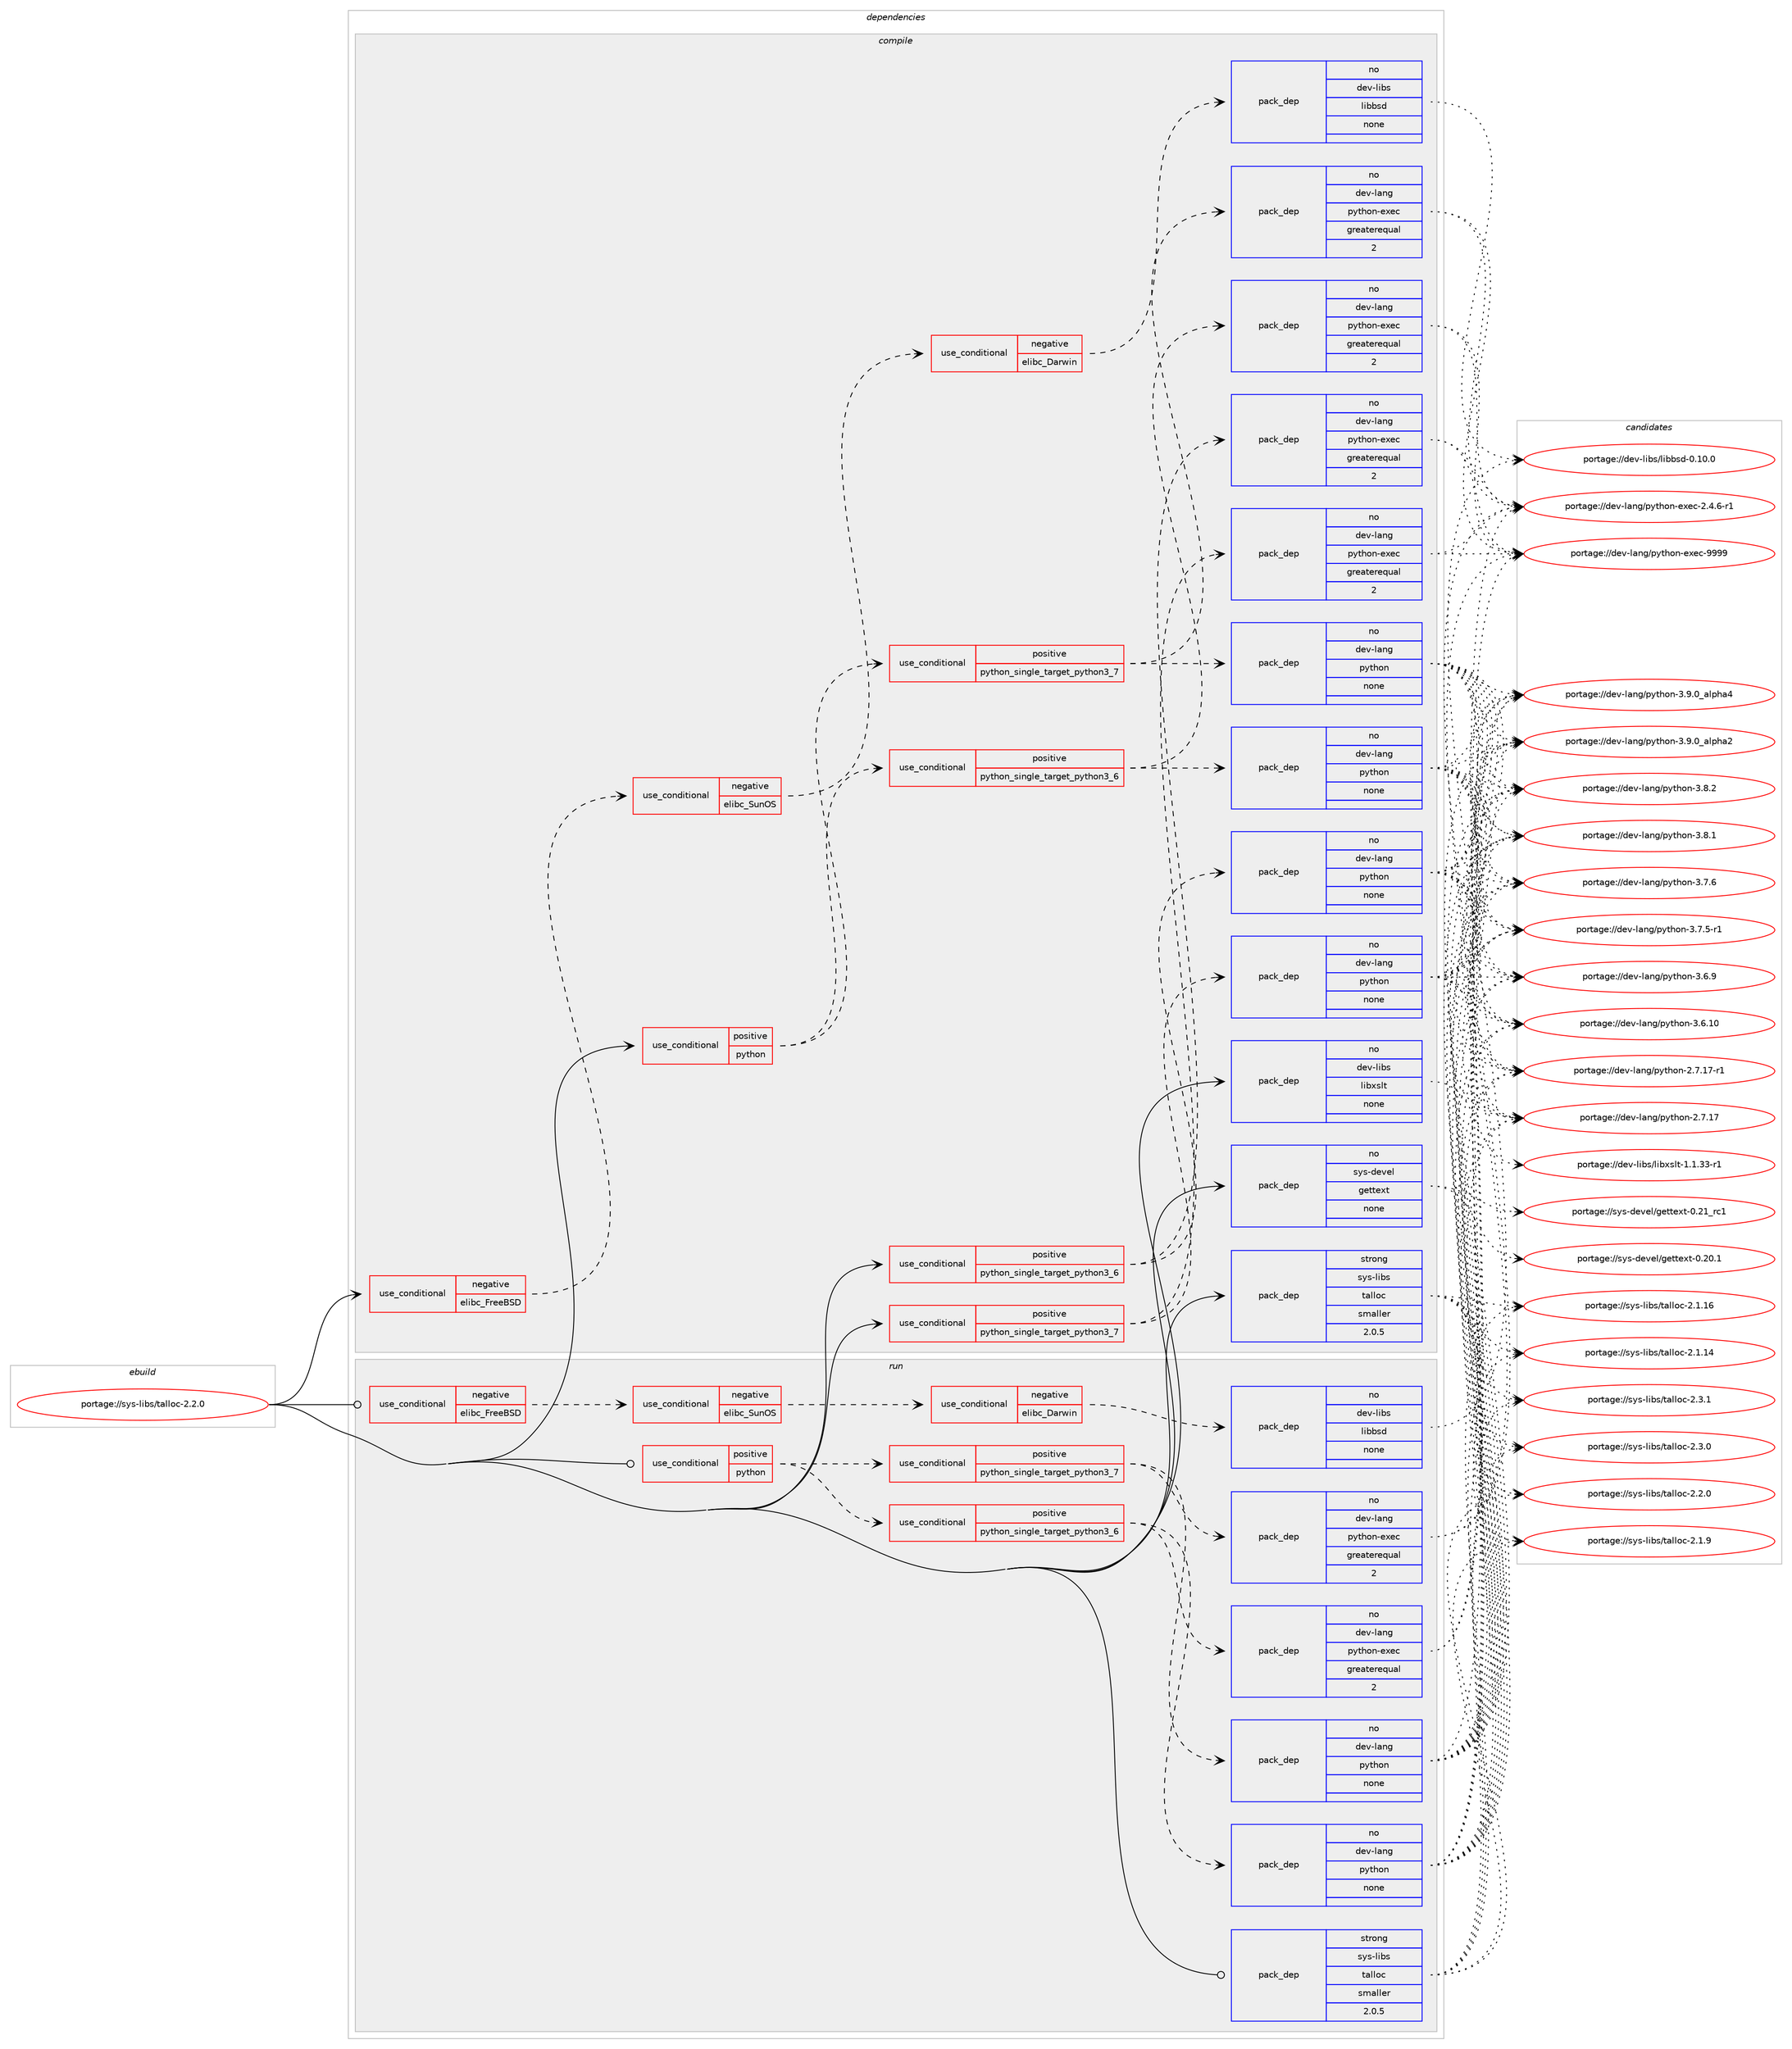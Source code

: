 digraph prolog {

# *************
# Graph options
# *************

newrank=true;
concentrate=true;
compound=true;
graph [rankdir=LR,fontname=Helvetica,fontsize=10,ranksep=1.5];#, ranksep=2.5, nodesep=0.2];
edge  [arrowhead=vee];
node  [fontname=Helvetica,fontsize=10];

# **********
# The ebuild
# **********

subgraph cluster_leftcol {
color=gray;
label=<<i>ebuild</i>>;
id [label="portage://sys-libs/talloc-2.2.0", color=red, width=4, href="../sys-libs/talloc-2.2.0.svg"];
}

# ****************
# The dependencies
# ****************

subgraph cluster_midcol {
color=gray;
label=<<i>dependencies</i>>;
subgraph cluster_compile {
fillcolor="#eeeeee";
style=filled;
label=<<i>compile</i>>;
subgraph cond4192 {
dependency25468 [label=<<TABLE BORDER="0" CELLBORDER="1" CELLSPACING="0" CELLPADDING="4"><TR><TD ROWSPAN="3" CELLPADDING="10">use_conditional</TD></TR><TR><TD>negative</TD></TR><TR><TD>elibc_FreeBSD</TD></TR></TABLE>>, shape=none, color=red];
subgraph cond4193 {
dependency25469 [label=<<TABLE BORDER="0" CELLBORDER="1" CELLSPACING="0" CELLPADDING="4"><TR><TD ROWSPAN="3" CELLPADDING="10">use_conditional</TD></TR><TR><TD>negative</TD></TR><TR><TD>elibc_SunOS</TD></TR></TABLE>>, shape=none, color=red];
subgraph cond4194 {
dependency25470 [label=<<TABLE BORDER="0" CELLBORDER="1" CELLSPACING="0" CELLPADDING="4"><TR><TD ROWSPAN="3" CELLPADDING="10">use_conditional</TD></TR><TR><TD>negative</TD></TR><TR><TD>elibc_Darwin</TD></TR></TABLE>>, shape=none, color=red];
subgraph pack20608 {
dependency25471 [label=<<TABLE BORDER="0" CELLBORDER="1" CELLSPACING="0" CELLPADDING="4" WIDTH="220"><TR><TD ROWSPAN="6" CELLPADDING="30">pack_dep</TD></TR><TR><TD WIDTH="110">no</TD></TR><TR><TD>dev-libs</TD></TR><TR><TD>libbsd</TD></TR><TR><TD>none</TD></TR><TR><TD></TD></TR></TABLE>>, shape=none, color=blue];
}
dependency25470:e -> dependency25471:w [weight=20,style="dashed",arrowhead="vee"];
}
dependency25469:e -> dependency25470:w [weight=20,style="dashed",arrowhead="vee"];
}
dependency25468:e -> dependency25469:w [weight=20,style="dashed",arrowhead="vee"];
}
id:e -> dependency25468:w [weight=20,style="solid",arrowhead="vee"];
subgraph cond4195 {
dependency25472 [label=<<TABLE BORDER="0" CELLBORDER="1" CELLSPACING="0" CELLPADDING="4"><TR><TD ROWSPAN="3" CELLPADDING="10">use_conditional</TD></TR><TR><TD>positive</TD></TR><TR><TD>python</TD></TR></TABLE>>, shape=none, color=red];
subgraph cond4196 {
dependency25473 [label=<<TABLE BORDER="0" CELLBORDER="1" CELLSPACING="0" CELLPADDING="4"><TR><TD ROWSPAN="3" CELLPADDING="10">use_conditional</TD></TR><TR><TD>positive</TD></TR><TR><TD>python_single_target_python3_6</TD></TR></TABLE>>, shape=none, color=red];
subgraph pack20609 {
dependency25474 [label=<<TABLE BORDER="0" CELLBORDER="1" CELLSPACING="0" CELLPADDING="4" WIDTH="220"><TR><TD ROWSPAN="6" CELLPADDING="30">pack_dep</TD></TR><TR><TD WIDTH="110">no</TD></TR><TR><TD>dev-lang</TD></TR><TR><TD>python</TD></TR><TR><TD>none</TD></TR><TR><TD></TD></TR></TABLE>>, shape=none, color=blue];
}
dependency25473:e -> dependency25474:w [weight=20,style="dashed",arrowhead="vee"];
subgraph pack20610 {
dependency25475 [label=<<TABLE BORDER="0" CELLBORDER="1" CELLSPACING="0" CELLPADDING="4" WIDTH="220"><TR><TD ROWSPAN="6" CELLPADDING="30">pack_dep</TD></TR><TR><TD WIDTH="110">no</TD></TR><TR><TD>dev-lang</TD></TR><TR><TD>python-exec</TD></TR><TR><TD>greaterequal</TD></TR><TR><TD>2</TD></TR></TABLE>>, shape=none, color=blue];
}
dependency25473:e -> dependency25475:w [weight=20,style="dashed",arrowhead="vee"];
}
dependency25472:e -> dependency25473:w [weight=20,style="dashed",arrowhead="vee"];
subgraph cond4197 {
dependency25476 [label=<<TABLE BORDER="0" CELLBORDER="1" CELLSPACING="0" CELLPADDING="4"><TR><TD ROWSPAN="3" CELLPADDING="10">use_conditional</TD></TR><TR><TD>positive</TD></TR><TR><TD>python_single_target_python3_7</TD></TR></TABLE>>, shape=none, color=red];
subgraph pack20611 {
dependency25477 [label=<<TABLE BORDER="0" CELLBORDER="1" CELLSPACING="0" CELLPADDING="4" WIDTH="220"><TR><TD ROWSPAN="6" CELLPADDING="30">pack_dep</TD></TR><TR><TD WIDTH="110">no</TD></TR><TR><TD>dev-lang</TD></TR><TR><TD>python</TD></TR><TR><TD>none</TD></TR><TR><TD></TD></TR></TABLE>>, shape=none, color=blue];
}
dependency25476:e -> dependency25477:w [weight=20,style="dashed",arrowhead="vee"];
subgraph pack20612 {
dependency25478 [label=<<TABLE BORDER="0" CELLBORDER="1" CELLSPACING="0" CELLPADDING="4" WIDTH="220"><TR><TD ROWSPAN="6" CELLPADDING="30">pack_dep</TD></TR><TR><TD WIDTH="110">no</TD></TR><TR><TD>dev-lang</TD></TR><TR><TD>python-exec</TD></TR><TR><TD>greaterequal</TD></TR><TR><TD>2</TD></TR></TABLE>>, shape=none, color=blue];
}
dependency25476:e -> dependency25478:w [weight=20,style="dashed",arrowhead="vee"];
}
dependency25472:e -> dependency25476:w [weight=20,style="dashed",arrowhead="vee"];
}
id:e -> dependency25472:w [weight=20,style="solid",arrowhead="vee"];
subgraph cond4198 {
dependency25479 [label=<<TABLE BORDER="0" CELLBORDER="1" CELLSPACING="0" CELLPADDING="4"><TR><TD ROWSPAN="3" CELLPADDING="10">use_conditional</TD></TR><TR><TD>positive</TD></TR><TR><TD>python_single_target_python3_6</TD></TR></TABLE>>, shape=none, color=red];
subgraph pack20613 {
dependency25480 [label=<<TABLE BORDER="0" CELLBORDER="1" CELLSPACING="0" CELLPADDING="4" WIDTH="220"><TR><TD ROWSPAN="6" CELLPADDING="30">pack_dep</TD></TR><TR><TD WIDTH="110">no</TD></TR><TR><TD>dev-lang</TD></TR><TR><TD>python</TD></TR><TR><TD>none</TD></TR><TR><TD></TD></TR></TABLE>>, shape=none, color=blue];
}
dependency25479:e -> dependency25480:w [weight=20,style="dashed",arrowhead="vee"];
subgraph pack20614 {
dependency25481 [label=<<TABLE BORDER="0" CELLBORDER="1" CELLSPACING="0" CELLPADDING="4" WIDTH="220"><TR><TD ROWSPAN="6" CELLPADDING="30">pack_dep</TD></TR><TR><TD WIDTH="110">no</TD></TR><TR><TD>dev-lang</TD></TR><TR><TD>python-exec</TD></TR><TR><TD>greaterequal</TD></TR><TR><TD>2</TD></TR></TABLE>>, shape=none, color=blue];
}
dependency25479:e -> dependency25481:w [weight=20,style="dashed",arrowhead="vee"];
}
id:e -> dependency25479:w [weight=20,style="solid",arrowhead="vee"];
subgraph cond4199 {
dependency25482 [label=<<TABLE BORDER="0" CELLBORDER="1" CELLSPACING="0" CELLPADDING="4"><TR><TD ROWSPAN="3" CELLPADDING="10">use_conditional</TD></TR><TR><TD>positive</TD></TR><TR><TD>python_single_target_python3_7</TD></TR></TABLE>>, shape=none, color=red];
subgraph pack20615 {
dependency25483 [label=<<TABLE BORDER="0" CELLBORDER="1" CELLSPACING="0" CELLPADDING="4" WIDTH="220"><TR><TD ROWSPAN="6" CELLPADDING="30">pack_dep</TD></TR><TR><TD WIDTH="110">no</TD></TR><TR><TD>dev-lang</TD></TR><TR><TD>python</TD></TR><TR><TD>none</TD></TR><TR><TD></TD></TR></TABLE>>, shape=none, color=blue];
}
dependency25482:e -> dependency25483:w [weight=20,style="dashed",arrowhead="vee"];
subgraph pack20616 {
dependency25484 [label=<<TABLE BORDER="0" CELLBORDER="1" CELLSPACING="0" CELLPADDING="4" WIDTH="220"><TR><TD ROWSPAN="6" CELLPADDING="30">pack_dep</TD></TR><TR><TD WIDTH="110">no</TD></TR><TR><TD>dev-lang</TD></TR><TR><TD>python-exec</TD></TR><TR><TD>greaterequal</TD></TR><TR><TD>2</TD></TR></TABLE>>, shape=none, color=blue];
}
dependency25482:e -> dependency25484:w [weight=20,style="dashed",arrowhead="vee"];
}
id:e -> dependency25482:w [weight=20,style="solid",arrowhead="vee"];
subgraph pack20617 {
dependency25485 [label=<<TABLE BORDER="0" CELLBORDER="1" CELLSPACING="0" CELLPADDING="4" WIDTH="220"><TR><TD ROWSPAN="6" CELLPADDING="30">pack_dep</TD></TR><TR><TD WIDTH="110">no</TD></TR><TR><TD>dev-libs</TD></TR><TR><TD>libxslt</TD></TR><TR><TD>none</TD></TR><TR><TD></TD></TR></TABLE>>, shape=none, color=blue];
}
id:e -> dependency25485:w [weight=20,style="solid",arrowhead="vee"];
subgraph pack20618 {
dependency25486 [label=<<TABLE BORDER="0" CELLBORDER="1" CELLSPACING="0" CELLPADDING="4" WIDTH="220"><TR><TD ROWSPAN="6" CELLPADDING="30">pack_dep</TD></TR><TR><TD WIDTH="110">no</TD></TR><TR><TD>sys-devel</TD></TR><TR><TD>gettext</TD></TR><TR><TD>none</TD></TR><TR><TD></TD></TR></TABLE>>, shape=none, color=blue];
}
id:e -> dependency25486:w [weight=20,style="solid",arrowhead="vee"];
subgraph pack20619 {
dependency25487 [label=<<TABLE BORDER="0" CELLBORDER="1" CELLSPACING="0" CELLPADDING="4" WIDTH="220"><TR><TD ROWSPAN="6" CELLPADDING="30">pack_dep</TD></TR><TR><TD WIDTH="110">strong</TD></TR><TR><TD>sys-libs</TD></TR><TR><TD>talloc</TD></TR><TR><TD>smaller</TD></TR><TR><TD>2.0.5</TD></TR></TABLE>>, shape=none, color=blue];
}
id:e -> dependency25487:w [weight=20,style="solid",arrowhead="vee"];
}
subgraph cluster_compileandrun {
fillcolor="#eeeeee";
style=filled;
label=<<i>compile and run</i>>;
}
subgraph cluster_run {
fillcolor="#eeeeee";
style=filled;
label=<<i>run</i>>;
subgraph cond4200 {
dependency25488 [label=<<TABLE BORDER="0" CELLBORDER="1" CELLSPACING="0" CELLPADDING="4"><TR><TD ROWSPAN="3" CELLPADDING="10">use_conditional</TD></TR><TR><TD>negative</TD></TR><TR><TD>elibc_FreeBSD</TD></TR></TABLE>>, shape=none, color=red];
subgraph cond4201 {
dependency25489 [label=<<TABLE BORDER="0" CELLBORDER="1" CELLSPACING="0" CELLPADDING="4"><TR><TD ROWSPAN="3" CELLPADDING="10">use_conditional</TD></TR><TR><TD>negative</TD></TR><TR><TD>elibc_SunOS</TD></TR></TABLE>>, shape=none, color=red];
subgraph cond4202 {
dependency25490 [label=<<TABLE BORDER="0" CELLBORDER="1" CELLSPACING="0" CELLPADDING="4"><TR><TD ROWSPAN="3" CELLPADDING="10">use_conditional</TD></TR><TR><TD>negative</TD></TR><TR><TD>elibc_Darwin</TD></TR></TABLE>>, shape=none, color=red];
subgraph pack20620 {
dependency25491 [label=<<TABLE BORDER="0" CELLBORDER="1" CELLSPACING="0" CELLPADDING="4" WIDTH="220"><TR><TD ROWSPAN="6" CELLPADDING="30">pack_dep</TD></TR><TR><TD WIDTH="110">no</TD></TR><TR><TD>dev-libs</TD></TR><TR><TD>libbsd</TD></TR><TR><TD>none</TD></TR><TR><TD></TD></TR></TABLE>>, shape=none, color=blue];
}
dependency25490:e -> dependency25491:w [weight=20,style="dashed",arrowhead="vee"];
}
dependency25489:e -> dependency25490:w [weight=20,style="dashed",arrowhead="vee"];
}
dependency25488:e -> dependency25489:w [weight=20,style="dashed",arrowhead="vee"];
}
id:e -> dependency25488:w [weight=20,style="solid",arrowhead="odot"];
subgraph cond4203 {
dependency25492 [label=<<TABLE BORDER="0" CELLBORDER="1" CELLSPACING="0" CELLPADDING="4"><TR><TD ROWSPAN="3" CELLPADDING="10">use_conditional</TD></TR><TR><TD>positive</TD></TR><TR><TD>python</TD></TR></TABLE>>, shape=none, color=red];
subgraph cond4204 {
dependency25493 [label=<<TABLE BORDER="0" CELLBORDER="1" CELLSPACING="0" CELLPADDING="4"><TR><TD ROWSPAN="3" CELLPADDING="10">use_conditional</TD></TR><TR><TD>positive</TD></TR><TR><TD>python_single_target_python3_6</TD></TR></TABLE>>, shape=none, color=red];
subgraph pack20621 {
dependency25494 [label=<<TABLE BORDER="0" CELLBORDER="1" CELLSPACING="0" CELLPADDING="4" WIDTH="220"><TR><TD ROWSPAN="6" CELLPADDING="30">pack_dep</TD></TR><TR><TD WIDTH="110">no</TD></TR><TR><TD>dev-lang</TD></TR><TR><TD>python</TD></TR><TR><TD>none</TD></TR><TR><TD></TD></TR></TABLE>>, shape=none, color=blue];
}
dependency25493:e -> dependency25494:w [weight=20,style="dashed",arrowhead="vee"];
subgraph pack20622 {
dependency25495 [label=<<TABLE BORDER="0" CELLBORDER="1" CELLSPACING="0" CELLPADDING="4" WIDTH="220"><TR><TD ROWSPAN="6" CELLPADDING="30">pack_dep</TD></TR><TR><TD WIDTH="110">no</TD></TR><TR><TD>dev-lang</TD></TR><TR><TD>python-exec</TD></TR><TR><TD>greaterequal</TD></TR><TR><TD>2</TD></TR></TABLE>>, shape=none, color=blue];
}
dependency25493:e -> dependency25495:w [weight=20,style="dashed",arrowhead="vee"];
}
dependency25492:e -> dependency25493:w [weight=20,style="dashed",arrowhead="vee"];
subgraph cond4205 {
dependency25496 [label=<<TABLE BORDER="0" CELLBORDER="1" CELLSPACING="0" CELLPADDING="4"><TR><TD ROWSPAN="3" CELLPADDING="10">use_conditional</TD></TR><TR><TD>positive</TD></TR><TR><TD>python_single_target_python3_7</TD></TR></TABLE>>, shape=none, color=red];
subgraph pack20623 {
dependency25497 [label=<<TABLE BORDER="0" CELLBORDER="1" CELLSPACING="0" CELLPADDING="4" WIDTH="220"><TR><TD ROWSPAN="6" CELLPADDING="30">pack_dep</TD></TR><TR><TD WIDTH="110">no</TD></TR><TR><TD>dev-lang</TD></TR><TR><TD>python</TD></TR><TR><TD>none</TD></TR><TR><TD></TD></TR></TABLE>>, shape=none, color=blue];
}
dependency25496:e -> dependency25497:w [weight=20,style="dashed",arrowhead="vee"];
subgraph pack20624 {
dependency25498 [label=<<TABLE BORDER="0" CELLBORDER="1" CELLSPACING="0" CELLPADDING="4" WIDTH="220"><TR><TD ROWSPAN="6" CELLPADDING="30">pack_dep</TD></TR><TR><TD WIDTH="110">no</TD></TR><TR><TD>dev-lang</TD></TR><TR><TD>python-exec</TD></TR><TR><TD>greaterequal</TD></TR><TR><TD>2</TD></TR></TABLE>>, shape=none, color=blue];
}
dependency25496:e -> dependency25498:w [weight=20,style="dashed",arrowhead="vee"];
}
dependency25492:e -> dependency25496:w [weight=20,style="dashed",arrowhead="vee"];
}
id:e -> dependency25492:w [weight=20,style="solid",arrowhead="odot"];
subgraph pack20625 {
dependency25499 [label=<<TABLE BORDER="0" CELLBORDER="1" CELLSPACING="0" CELLPADDING="4" WIDTH="220"><TR><TD ROWSPAN="6" CELLPADDING="30">pack_dep</TD></TR><TR><TD WIDTH="110">strong</TD></TR><TR><TD>sys-libs</TD></TR><TR><TD>talloc</TD></TR><TR><TD>smaller</TD></TR><TR><TD>2.0.5</TD></TR></TABLE>>, shape=none, color=blue];
}
id:e -> dependency25499:w [weight=20,style="solid",arrowhead="odot"];
}
}

# **************
# The candidates
# **************

subgraph cluster_choices {
rank=same;
color=gray;
label=<<i>candidates</i>>;

subgraph choice20608 {
color=black;
nodesep=1;
choice100101118451081059811547108105989811510045484649484648 [label="portage://dev-libs/libbsd-0.10.0", color=red, width=4,href="../dev-libs/libbsd-0.10.0.svg"];
dependency25471:e -> choice100101118451081059811547108105989811510045484649484648:w [style=dotted,weight="100"];
}
subgraph choice20609 {
color=black;
nodesep=1;
choice10010111845108971101034711212111610411111045514657464895971081121049752 [label="portage://dev-lang/python-3.9.0_alpha4", color=red, width=4,href="../dev-lang/python-3.9.0_alpha4.svg"];
choice10010111845108971101034711212111610411111045514657464895971081121049750 [label="portage://dev-lang/python-3.9.0_alpha2", color=red, width=4,href="../dev-lang/python-3.9.0_alpha2.svg"];
choice100101118451089711010347112121116104111110455146564650 [label="portage://dev-lang/python-3.8.2", color=red, width=4,href="../dev-lang/python-3.8.2.svg"];
choice100101118451089711010347112121116104111110455146564649 [label="portage://dev-lang/python-3.8.1", color=red, width=4,href="../dev-lang/python-3.8.1.svg"];
choice100101118451089711010347112121116104111110455146554654 [label="portage://dev-lang/python-3.7.6", color=red, width=4,href="../dev-lang/python-3.7.6.svg"];
choice1001011184510897110103471121211161041111104551465546534511449 [label="portage://dev-lang/python-3.7.5-r1", color=red, width=4,href="../dev-lang/python-3.7.5-r1.svg"];
choice100101118451089711010347112121116104111110455146544657 [label="portage://dev-lang/python-3.6.9", color=red, width=4,href="../dev-lang/python-3.6.9.svg"];
choice10010111845108971101034711212111610411111045514654464948 [label="portage://dev-lang/python-3.6.10", color=red, width=4,href="../dev-lang/python-3.6.10.svg"];
choice100101118451089711010347112121116104111110455046554649554511449 [label="portage://dev-lang/python-2.7.17-r1", color=red, width=4,href="../dev-lang/python-2.7.17-r1.svg"];
choice10010111845108971101034711212111610411111045504655464955 [label="portage://dev-lang/python-2.7.17", color=red, width=4,href="../dev-lang/python-2.7.17.svg"];
dependency25474:e -> choice10010111845108971101034711212111610411111045514657464895971081121049752:w [style=dotted,weight="100"];
dependency25474:e -> choice10010111845108971101034711212111610411111045514657464895971081121049750:w [style=dotted,weight="100"];
dependency25474:e -> choice100101118451089711010347112121116104111110455146564650:w [style=dotted,weight="100"];
dependency25474:e -> choice100101118451089711010347112121116104111110455146564649:w [style=dotted,weight="100"];
dependency25474:e -> choice100101118451089711010347112121116104111110455146554654:w [style=dotted,weight="100"];
dependency25474:e -> choice1001011184510897110103471121211161041111104551465546534511449:w [style=dotted,weight="100"];
dependency25474:e -> choice100101118451089711010347112121116104111110455146544657:w [style=dotted,weight="100"];
dependency25474:e -> choice10010111845108971101034711212111610411111045514654464948:w [style=dotted,weight="100"];
dependency25474:e -> choice100101118451089711010347112121116104111110455046554649554511449:w [style=dotted,weight="100"];
dependency25474:e -> choice10010111845108971101034711212111610411111045504655464955:w [style=dotted,weight="100"];
}
subgraph choice20610 {
color=black;
nodesep=1;
choice10010111845108971101034711212111610411111045101120101994557575757 [label="portage://dev-lang/python-exec-9999", color=red, width=4,href="../dev-lang/python-exec-9999.svg"];
choice10010111845108971101034711212111610411111045101120101994550465246544511449 [label="portage://dev-lang/python-exec-2.4.6-r1", color=red, width=4,href="../dev-lang/python-exec-2.4.6-r1.svg"];
dependency25475:e -> choice10010111845108971101034711212111610411111045101120101994557575757:w [style=dotted,weight="100"];
dependency25475:e -> choice10010111845108971101034711212111610411111045101120101994550465246544511449:w [style=dotted,weight="100"];
}
subgraph choice20611 {
color=black;
nodesep=1;
choice10010111845108971101034711212111610411111045514657464895971081121049752 [label="portage://dev-lang/python-3.9.0_alpha4", color=red, width=4,href="../dev-lang/python-3.9.0_alpha4.svg"];
choice10010111845108971101034711212111610411111045514657464895971081121049750 [label="portage://dev-lang/python-3.9.0_alpha2", color=red, width=4,href="../dev-lang/python-3.9.0_alpha2.svg"];
choice100101118451089711010347112121116104111110455146564650 [label="portage://dev-lang/python-3.8.2", color=red, width=4,href="../dev-lang/python-3.8.2.svg"];
choice100101118451089711010347112121116104111110455146564649 [label="portage://dev-lang/python-3.8.1", color=red, width=4,href="../dev-lang/python-3.8.1.svg"];
choice100101118451089711010347112121116104111110455146554654 [label="portage://dev-lang/python-3.7.6", color=red, width=4,href="../dev-lang/python-3.7.6.svg"];
choice1001011184510897110103471121211161041111104551465546534511449 [label="portage://dev-lang/python-3.7.5-r1", color=red, width=4,href="../dev-lang/python-3.7.5-r1.svg"];
choice100101118451089711010347112121116104111110455146544657 [label="portage://dev-lang/python-3.6.9", color=red, width=4,href="../dev-lang/python-3.6.9.svg"];
choice10010111845108971101034711212111610411111045514654464948 [label="portage://dev-lang/python-3.6.10", color=red, width=4,href="../dev-lang/python-3.6.10.svg"];
choice100101118451089711010347112121116104111110455046554649554511449 [label="portage://dev-lang/python-2.7.17-r1", color=red, width=4,href="../dev-lang/python-2.7.17-r1.svg"];
choice10010111845108971101034711212111610411111045504655464955 [label="portage://dev-lang/python-2.7.17", color=red, width=4,href="../dev-lang/python-2.7.17.svg"];
dependency25477:e -> choice10010111845108971101034711212111610411111045514657464895971081121049752:w [style=dotted,weight="100"];
dependency25477:e -> choice10010111845108971101034711212111610411111045514657464895971081121049750:w [style=dotted,weight="100"];
dependency25477:e -> choice100101118451089711010347112121116104111110455146564650:w [style=dotted,weight="100"];
dependency25477:e -> choice100101118451089711010347112121116104111110455146564649:w [style=dotted,weight="100"];
dependency25477:e -> choice100101118451089711010347112121116104111110455146554654:w [style=dotted,weight="100"];
dependency25477:e -> choice1001011184510897110103471121211161041111104551465546534511449:w [style=dotted,weight="100"];
dependency25477:e -> choice100101118451089711010347112121116104111110455146544657:w [style=dotted,weight="100"];
dependency25477:e -> choice10010111845108971101034711212111610411111045514654464948:w [style=dotted,weight="100"];
dependency25477:e -> choice100101118451089711010347112121116104111110455046554649554511449:w [style=dotted,weight="100"];
dependency25477:e -> choice10010111845108971101034711212111610411111045504655464955:w [style=dotted,weight="100"];
}
subgraph choice20612 {
color=black;
nodesep=1;
choice10010111845108971101034711212111610411111045101120101994557575757 [label="portage://dev-lang/python-exec-9999", color=red, width=4,href="../dev-lang/python-exec-9999.svg"];
choice10010111845108971101034711212111610411111045101120101994550465246544511449 [label="portage://dev-lang/python-exec-2.4.6-r1", color=red, width=4,href="../dev-lang/python-exec-2.4.6-r1.svg"];
dependency25478:e -> choice10010111845108971101034711212111610411111045101120101994557575757:w [style=dotted,weight="100"];
dependency25478:e -> choice10010111845108971101034711212111610411111045101120101994550465246544511449:w [style=dotted,weight="100"];
}
subgraph choice20613 {
color=black;
nodesep=1;
choice10010111845108971101034711212111610411111045514657464895971081121049752 [label="portage://dev-lang/python-3.9.0_alpha4", color=red, width=4,href="../dev-lang/python-3.9.0_alpha4.svg"];
choice10010111845108971101034711212111610411111045514657464895971081121049750 [label="portage://dev-lang/python-3.9.0_alpha2", color=red, width=4,href="../dev-lang/python-3.9.0_alpha2.svg"];
choice100101118451089711010347112121116104111110455146564650 [label="portage://dev-lang/python-3.8.2", color=red, width=4,href="../dev-lang/python-3.8.2.svg"];
choice100101118451089711010347112121116104111110455146564649 [label="portage://dev-lang/python-3.8.1", color=red, width=4,href="../dev-lang/python-3.8.1.svg"];
choice100101118451089711010347112121116104111110455146554654 [label="portage://dev-lang/python-3.7.6", color=red, width=4,href="../dev-lang/python-3.7.6.svg"];
choice1001011184510897110103471121211161041111104551465546534511449 [label="portage://dev-lang/python-3.7.5-r1", color=red, width=4,href="../dev-lang/python-3.7.5-r1.svg"];
choice100101118451089711010347112121116104111110455146544657 [label="portage://dev-lang/python-3.6.9", color=red, width=4,href="../dev-lang/python-3.6.9.svg"];
choice10010111845108971101034711212111610411111045514654464948 [label="portage://dev-lang/python-3.6.10", color=red, width=4,href="../dev-lang/python-3.6.10.svg"];
choice100101118451089711010347112121116104111110455046554649554511449 [label="portage://dev-lang/python-2.7.17-r1", color=red, width=4,href="../dev-lang/python-2.7.17-r1.svg"];
choice10010111845108971101034711212111610411111045504655464955 [label="portage://dev-lang/python-2.7.17", color=red, width=4,href="../dev-lang/python-2.7.17.svg"];
dependency25480:e -> choice10010111845108971101034711212111610411111045514657464895971081121049752:w [style=dotted,weight="100"];
dependency25480:e -> choice10010111845108971101034711212111610411111045514657464895971081121049750:w [style=dotted,weight="100"];
dependency25480:e -> choice100101118451089711010347112121116104111110455146564650:w [style=dotted,weight="100"];
dependency25480:e -> choice100101118451089711010347112121116104111110455146564649:w [style=dotted,weight="100"];
dependency25480:e -> choice100101118451089711010347112121116104111110455146554654:w [style=dotted,weight="100"];
dependency25480:e -> choice1001011184510897110103471121211161041111104551465546534511449:w [style=dotted,weight="100"];
dependency25480:e -> choice100101118451089711010347112121116104111110455146544657:w [style=dotted,weight="100"];
dependency25480:e -> choice10010111845108971101034711212111610411111045514654464948:w [style=dotted,weight="100"];
dependency25480:e -> choice100101118451089711010347112121116104111110455046554649554511449:w [style=dotted,weight="100"];
dependency25480:e -> choice10010111845108971101034711212111610411111045504655464955:w [style=dotted,weight="100"];
}
subgraph choice20614 {
color=black;
nodesep=1;
choice10010111845108971101034711212111610411111045101120101994557575757 [label="portage://dev-lang/python-exec-9999", color=red, width=4,href="../dev-lang/python-exec-9999.svg"];
choice10010111845108971101034711212111610411111045101120101994550465246544511449 [label="portage://dev-lang/python-exec-2.4.6-r1", color=red, width=4,href="../dev-lang/python-exec-2.4.6-r1.svg"];
dependency25481:e -> choice10010111845108971101034711212111610411111045101120101994557575757:w [style=dotted,weight="100"];
dependency25481:e -> choice10010111845108971101034711212111610411111045101120101994550465246544511449:w [style=dotted,weight="100"];
}
subgraph choice20615 {
color=black;
nodesep=1;
choice10010111845108971101034711212111610411111045514657464895971081121049752 [label="portage://dev-lang/python-3.9.0_alpha4", color=red, width=4,href="../dev-lang/python-3.9.0_alpha4.svg"];
choice10010111845108971101034711212111610411111045514657464895971081121049750 [label="portage://dev-lang/python-3.9.0_alpha2", color=red, width=4,href="../dev-lang/python-3.9.0_alpha2.svg"];
choice100101118451089711010347112121116104111110455146564650 [label="portage://dev-lang/python-3.8.2", color=red, width=4,href="../dev-lang/python-3.8.2.svg"];
choice100101118451089711010347112121116104111110455146564649 [label="portage://dev-lang/python-3.8.1", color=red, width=4,href="../dev-lang/python-3.8.1.svg"];
choice100101118451089711010347112121116104111110455146554654 [label="portage://dev-lang/python-3.7.6", color=red, width=4,href="../dev-lang/python-3.7.6.svg"];
choice1001011184510897110103471121211161041111104551465546534511449 [label="portage://dev-lang/python-3.7.5-r1", color=red, width=4,href="../dev-lang/python-3.7.5-r1.svg"];
choice100101118451089711010347112121116104111110455146544657 [label="portage://dev-lang/python-3.6.9", color=red, width=4,href="../dev-lang/python-3.6.9.svg"];
choice10010111845108971101034711212111610411111045514654464948 [label="portage://dev-lang/python-3.6.10", color=red, width=4,href="../dev-lang/python-3.6.10.svg"];
choice100101118451089711010347112121116104111110455046554649554511449 [label="portage://dev-lang/python-2.7.17-r1", color=red, width=4,href="../dev-lang/python-2.7.17-r1.svg"];
choice10010111845108971101034711212111610411111045504655464955 [label="portage://dev-lang/python-2.7.17", color=red, width=4,href="../dev-lang/python-2.7.17.svg"];
dependency25483:e -> choice10010111845108971101034711212111610411111045514657464895971081121049752:w [style=dotted,weight="100"];
dependency25483:e -> choice10010111845108971101034711212111610411111045514657464895971081121049750:w [style=dotted,weight="100"];
dependency25483:e -> choice100101118451089711010347112121116104111110455146564650:w [style=dotted,weight="100"];
dependency25483:e -> choice100101118451089711010347112121116104111110455146564649:w [style=dotted,weight="100"];
dependency25483:e -> choice100101118451089711010347112121116104111110455146554654:w [style=dotted,weight="100"];
dependency25483:e -> choice1001011184510897110103471121211161041111104551465546534511449:w [style=dotted,weight="100"];
dependency25483:e -> choice100101118451089711010347112121116104111110455146544657:w [style=dotted,weight="100"];
dependency25483:e -> choice10010111845108971101034711212111610411111045514654464948:w [style=dotted,weight="100"];
dependency25483:e -> choice100101118451089711010347112121116104111110455046554649554511449:w [style=dotted,weight="100"];
dependency25483:e -> choice10010111845108971101034711212111610411111045504655464955:w [style=dotted,weight="100"];
}
subgraph choice20616 {
color=black;
nodesep=1;
choice10010111845108971101034711212111610411111045101120101994557575757 [label="portage://dev-lang/python-exec-9999", color=red, width=4,href="../dev-lang/python-exec-9999.svg"];
choice10010111845108971101034711212111610411111045101120101994550465246544511449 [label="portage://dev-lang/python-exec-2.4.6-r1", color=red, width=4,href="../dev-lang/python-exec-2.4.6-r1.svg"];
dependency25484:e -> choice10010111845108971101034711212111610411111045101120101994557575757:w [style=dotted,weight="100"];
dependency25484:e -> choice10010111845108971101034711212111610411111045101120101994550465246544511449:w [style=dotted,weight="100"];
}
subgraph choice20617 {
color=black;
nodesep=1;
choice10010111845108105981154710810598120115108116454946494651514511449 [label="portage://dev-libs/libxslt-1.1.33-r1", color=red, width=4,href="../dev-libs/libxslt-1.1.33-r1.svg"];
dependency25485:e -> choice10010111845108105981154710810598120115108116454946494651514511449:w [style=dotted,weight="100"];
}
subgraph choice20618 {
color=black;
nodesep=1;
choice11512111545100101118101108471031011161161011201164548465049951149949 [label="portage://sys-devel/gettext-0.21_rc1", color=red, width=4,href="../sys-devel/gettext-0.21_rc1.svg"];
choice115121115451001011181011084710310111611610112011645484650484649 [label="portage://sys-devel/gettext-0.20.1", color=red, width=4,href="../sys-devel/gettext-0.20.1.svg"];
dependency25486:e -> choice11512111545100101118101108471031011161161011201164548465049951149949:w [style=dotted,weight="100"];
dependency25486:e -> choice115121115451001011181011084710310111611610112011645484650484649:w [style=dotted,weight="100"];
}
subgraph choice20619 {
color=black;
nodesep=1;
choice1151211154510810598115471169710810811199455046514649 [label="portage://sys-libs/talloc-2.3.1", color=red, width=4,href="../sys-libs/talloc-2.3.1.svg"];
choice1151211154510810598115471169710810811199455046514648 [label="portage://sys-libs/talloc-2.3.0", color=red, width=4,href="../sys-libs/talloc-2.3.0.svg"];
choice1151211154510810598115471169710810811199455046504648 [label="portage://sys-libs/talloc-2.2.0", color=red, width=4,href="../sys-libs/talloc-2.2.0.svg"];
choice1151211154510810598115471169710810811199455046494657 [label="portage://sys-libs/talloc-2.1.9", color=red, width=4,href="../sys-libs/talloc-2.1.9.svg"];
choice115121115451081059811547116971081081119945504649464954 [label="portage://sys-libs/talloc-2.1.16", color=red, width=4,href="../sys-libs/talloc-2.1.16.svg"];
choice115121115451081059811547116971081081119945504649464952 [label="portage://sys-libs/talloc-2.1.14", color=red, width=4,href="../sys-libs/talloc-2.1.14.svg"];
dependency25487:e -> choice1151211154510810598115471169710810811199455046514649:w [style=dotted,weight="100"];
dependency25487:e -> choice1151211154510810598115471169710810811199455046514648:w [style=dotted,weight="100"];
dependency25487:e -> choice1151211154510810598115471169710810811199455046504648:w [style=dotted,weight="100"];
dependency25487:e -> choice1151211154510810598115471169710810811199455046494657:w [style=dotted,weight="100"];
dependency25487:e -> choice115121115451081059811547116971081081119945504649464954:w [style=dotted,weight="100"];
dependency25487:e -> choice115121115451081059811547116971081081119945504649464952:w [style=dotted,weight="100"];
}
subgraph choice20620 {
color=black;
nodesep=1;
choice100101118451081059811547108105989811510045484649484648 [label="portage://dev-libs/libbsd-0.10.0", color=red, width=4,href="../dev-libs/libbsd-0.10.0.svg"];
dependency25491:e -> choice100101118451081059811547108105989811510045484649484648:w [style=dotted,weight="100"];
}
subgraph choice20621 {
color=black;
nodesep=1;
choice10010111845108971101034711212111610411111045514657464895971081121049752 [label="portage://dev-lang/python-3.9.0_alpha4", color=red, width=4,href="../dev-lang/python-3.9.0_alpha4.svg"];
choice10010111845108971101034711212111610411111045514657464895971081121049750 [label="portage://dev-lang/python-3.9.0_alpha2", color=red, width=4,href="../dev-lang/python-3.9.0_alpha2.svg"];
choice100101118451089711010347112121116104111110455146564650 [label="portage://dev-lang/python-3.8.2", color=red, width=4,href="../dev-lang/python-3.8.2.svg"];
choice100101118451089711010347112121116104111110455146564649 [label="portage://dev-lang/python-3.8.1", color=red, width=4,href="../dev-lang/python-3.8.1.svg"];
choice100101118451089711010347112121116104111110455146554654 [label="portage://dev-lang/python-3.7.6", color=red, width=4,href="../dev-lang/python-3.7.6.svg"];
choice1001011184510897110103471121211161041111104551465546534511449 [label="portage://dev-lang/python-3.7.5-r1", color=red, width=4,href="../dev-lang/python-3.7.5-r1.svg"];
choice100101118451089711010347112121116104111110455146544657 [label="portage://dev-lang/python-3.6.9", color=red, width=4,href="../dev-lang/python-3.6.9.svg"];
choice10010111845108971101034711212111610411111045514654464948 [label="portage://dev-lang/python-3.6.10", color=red, width=4,href="../dev-lang/python-3.6.10.svg"];
choice100101118451089711010347112121116104111110455046554649554511449 [label="portage://dev-lang/python-2.7.17-r1", color=red, width=4,href="../dev-lang/python-2.7.17-r1.svg"];
choice10010111845108971101034711212111610411111045504655464955 [label="portage://dev-lang/python-2.7.17", color=red, width=4,href="../dev-lang/python-2.7.17.svg"];
dependency25494:e -> choice10010111845108971101034711212111610411111045514657464895971081121049752:w [style=dotted,weight="100"];
dependency25494:e -> choice10010111845108971101034711212111610411111045514657464895971081121049750:w [style=dotted,weight="100"];
dependency25494:e -> choice100101118451089711010347112121116104111110455146564650:w [style=dotted,weight="100"];
dependency25494:e -> choice100101118451089711010347112121116104111110455146564649:w [style=dotted,weight="100"];
dependency25494:e -> choice100101118451089711010347112121116104111110455146554654:w [style=dotted,weight="100"];
dependency25494:e -> choice1001011184510897110103471121211161041111104551465546534511449:w [style=dotted,weight="100"];
dependency25494:e -> choice100101118451089711010347112121116104111110455146544657:w [style=dotted,weight="100"];
dependency25494:e -> choice10010111845108971101034711212111610411111045514654464948:w [style=dotted,weight="100"];
dependency25494:e -> choice100101118451089711010347112121116104111110455046554649554511449:w [style=dotted,weight="100"];
dependency25494:e -> choice10010111845108971101034711212111610411111045504655464955:w [style=dotted,weight="100"];
}
subgraph choice20622 {
color=black;
nodesep=1;
choice10010111845108971101034711212111610411111045101120101994557575757 [label="portage://dev-lang/python-exec-9999", color=red, width=4,href="../dev-lang/python-exec-9999.svg"];
choice10010111845108971101034711212111610411111045101120101994550465246544511449 [label="portage://dev-lang/python-exec-2.4.6-r1", color=red, width=4,href="../dev-lang/python-exec-2.4.6-r1.svg"];
dependency25495:e -> choice10010111845108971101034711212111610411111045101120101994557575757:w [style=dotted,weight="100"];
dependency25495:e -> choice10010111845108971101034711212111610411111045101120101994550465246544511449:w [style=dotted,weight="100"];
}
subgraph choice20623 {
color=black;
nodesep=1;
choice10010111845108971101034711212111610411111045514657464895971081121049752 [label="portage://dev-lang/python-3.9.0_alpha4", color=red, width=4,href="../dev-lang/python-3.9.0_alpha4.svg"];
choice10010111845108971101034711212111610411111045514657464895971081121049750 [label="portage://dev-lang/python-3.9.0_alpha2", color=red, width=4,href="../dev-lang/python-3.9.0_alpha2.svg"];
choice100101118451089711010347112121116104111110455146564650 [label="portage://dev-lang/python-3.8.2", color=red, width=4,href="../dev-lang/python-3.8.2.svg"];
choice100101118451089711010347112121116104111110455146564649 [label="portage://dev-lang/python-3.8.1", color=red, width=4,href="../dev-lang/python-3.8.1.svg"];
choice100101118451089711010347112121116104111110455146554654 [label="portage://dev-lang/python-3.7.6", color=red, width=4,href="../dev-lang/python-3.7.6.svg"];
choice1001011184510897110103471121211161041111104551465546534511449 [label="portage://dev-lang/python-3.7.5-r1", color=red, width=4,href="../dev-lang/python-3.7.5-r1.svg"];
choice100101118451089711010347112121116104111110455146544657 [label="portage://dev-lang/python-3.6.9", color=red, width=4,href="../dev-lang/python-3.6.9.svg"];
choice10010111845108971101034711212111610411111045514654464948 [label="portage://dev-lang/python-3.6.10", color=red, width=4,href="../dev-lang/python-3.6.10.svg"];
choice100101118451089711010347112121116104111110455046554649554511449 [label="portage://dev-lang/python-2.7.17-r1", color=red, width=4,href="../dev-lang/python-2.7.17-r1.svg"];
choice10010111845108971101034711212111610411111045504655464955 [label="portage://dev-lang/python-2.7.17", color=red, width=4,href="../dev-lang/python-2.7.17.svg"];
dependency25497:e -> choice10010111845108971101034711212111610411111045514657464895971081121049752:w [style=dotted,weight="100"];
dependency25497:e -> choice10010111845108971101034711212111610411111045514657464895971081121049750:w [style=dotted,weight="100"];
dependency25497:e -> choice100101118451089711010347112121116104111110455146564650:w [style=dotted,weight="100"];
dependency25497:e -> choice100101118451089711010347112121116104111110455146564649:w [style=dotted,weight="100"];
dependency25497:e -> choice100101118451089711010347112121116104111110455146554654:w [style=dotted,weight="100"];
dependency25497:e -> choice1001011184510897110103471121211161041111104551465546534511449:w [style=dotted,weight="100"];
dependency25497:e -> choice100101118451089711010347112121116104111110455146544657:w [style=dotted,weight="100"];
dependency25497:e -> choice10010111845108971101034711212111610411111045514654464948:w [style=dotted,weight="100"];
dependency25497:e -> choice100101118451089711010347112121116104111110455046554649554511449:w [style=dotted,weight="100"];
dependency25497:e -> choice10010111845108971101034711212111610411111045504655464955:w [style=dotted,weight="100"];
}
subgraph choice20624 {
color=black;
nodesep=1;
choice10010111845108971101034711212111610411111045101120101994557575757 [label="portage://dev-lang/python-exec-9999", color=red, width=4,href="../dev-lang/python-exec-9999.svg"];
choice10010111845108971101034711212111610411111045101120101994550465246544511449 [label="portage://dev-lang/python-exec-2.4.6-r1", color=red, width=4,href="../dev-lang/python-exec-2.4.6-r1.svg"];
dependency25498:e -> choice10010111845108971101034711212111610411111045101120101994557575757:w [style=dotted,weight="100"];
dependency25498:e -> choice10010111845108971101034711212111610411111045101120101994550465246544511449:w [style=dotted,weight="100"];
}
subgraph choice20625 {
color=black;
nodesep=1;
choice1151211154510810598115471169710810811199455046514649 [label="portage://sys-libs/talloc-2.3.1", color=red, width=4,href="../sys-libs/talloc-2.3.1.svg"];
choice1151211154510810598115471169710810811199455046514648 [label="portage://sys-libs/talloc-2.3.0", color=red, width=4,href="../sys-libs/talloc-2.3.0.svg"];
choice1151211154510810598115471169710810811199455046504648 [label="portage://sys-libs/talloc-2.2.0", color=red, width=4,href="../sys-libs/talloc-2.2.0.svg"];
choice1151211154510810598115471169710810811199455046494657 [label="portage://sys-libs/talloc-2.1.9", color=red, width=4,href="../sys-libs/talloc-2.1.9.svg"];
choice115121115451081059811547116971081081119945504649464954 [label="portage://sys-libs/talloc-2.1.16", color=red, width=4,href="../sys-libs/talloc-2.1.16.svg"];
choice115121115451081059811547116971081081119945504649464952 [label="portage://sys-libs/talloc-2.1.14", color=red, width=4,href="../sys-libs/talloc-2.1.14.svg"];
dependency25499:e -> choice1151211154510810598115471169710810811199455046514649:w [style=dotted,weight="100"];
dependency25499:e -> choice1151211154510810598115471169710810811199455046514648:w [style=dotted,weight="100"];
dependency25499:e -> choice1151211154510810598115471169710810811199455046504648:w [style=dotted,weight="100"];
dependency25499:e -> choice1151211154510810598115471169710810811199455046494657:w [style=dotted,weight="100"];
dependency25499:e -> choice115121115451081059811547116971081081119945504649464954:w [style=dotted,weight="100"];
dependency25499:e -> choice115121115451081059811547116971081081119945504649464952:w [style=dotted,weight="100"];
}
}

}
